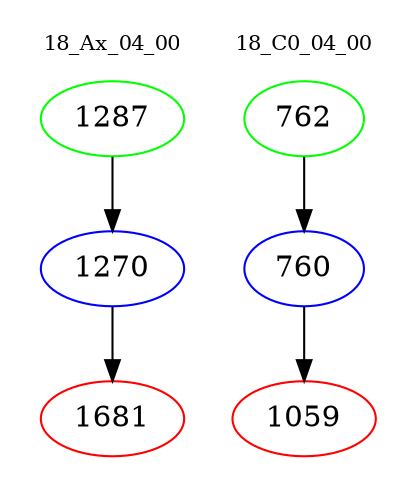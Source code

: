 digraph{
subgraph cluster_0 {
color = white
label = "18_Ax_04_00";
fontsize=10;
T0_1287 [label="1287", color="green"]
T0_1287 -> T0_1270 [color="black"]
T0_1270 [label="1270", color="blue"]
T0_1270 -> T0_1681 [color="black"]
T0_1681 [label="1681", color="red"]
}
subgraph cluster_1 {
color = white
label = "18_C0_04_00";
fontsize=10;
T1_762 [label="762", color="green"]
T1_762 -> T1_760 [color="black"]
T1_760 [label="760", color="blue"]
T1_760 -> T1_1059 [color="black"]
T1_1059 [label="1059", color="red"]
}
}
